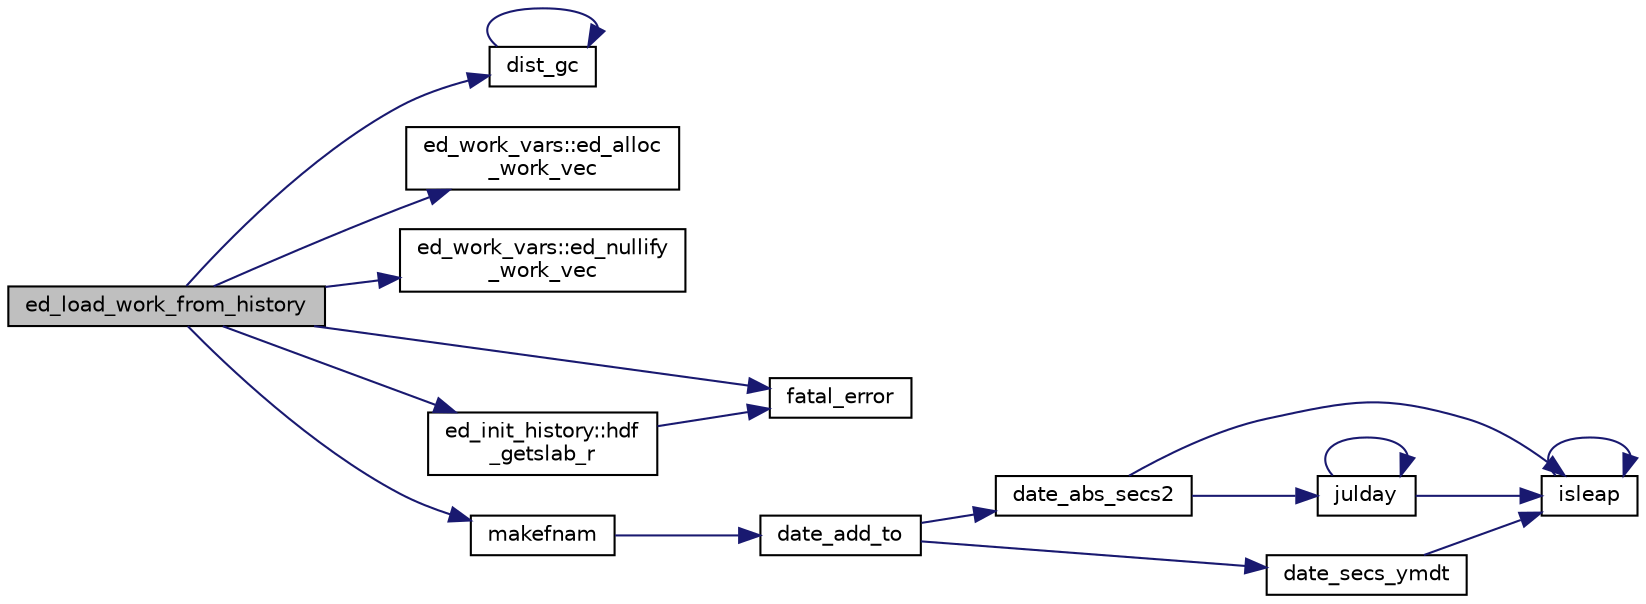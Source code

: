 digraph "ed_load_work_from_history"
{
 // LATEX_PDF_SIZE
  edge [fontname="Helvetica",fontsize="10",labelfontname="Helvetica",labelfontsize="10"];
  node [fontname="Helvetica",fontsize="10",shape=record];
  rankdir="LR";
  Node1 [label="ed_load_work_from_history",height=0.2,width=0.4,color="black", fillcolor="grey75", style="filled", fontcolor="black",tooltip=" "];
  Node1 -> Node2 [color="midnightblue",fontsize="10",style="solid"];
  Node2 [label="dist_gc",height=0.2,width=0.4,color="black", fillcolor="white", style="filled",URL="$great__circle_8f90.html#abff00715b3227e38afe4c1a67416e4d2",tooltip=" "];
  Node2 -> Node2 [color="midnightblue",fontsize="10",style="solid"];
  Node1 -> Node3 [color="midnightblue",fontsize="10",style="solid"];
  Node3 [label="ed_work_vars::ed_alloc\l_work_vec",height=0.2,width=0.4,color="black", fillcolor="white", style="filled",URL="$namespaceed__work__vars.html#a5df6efe6c5b192d365161ad999858f25",tooltip=" "];
  Node1 -> Node4 [color="midnightblue",fontsize="10",style="solid"];
  Node4 [label="ed_work_vars::ed_nullify\l_work_vec",height=0.2,width=0.4,color="black", fillcolor="white", style="filled",URL="$namespaceed__work__vars.html#a328d5a0e766e58bd6e2b015fa91ad8db",tooltip=" "];
  Node1 -> Node5 [color="midnightblue",fontsize="10",style="solid"];
  Node5 [label="fatal_error",height=0.2,width=0.4,color="black", fillcolor="white", style="filled",URL="$fatal__error_8_f90.html#a2a2bff228716ab48a81c795b348d1665",tooltip=" "];
  Node1 -> Node6 [color="midnightblue",fontsize="10",style="solid"];
  Node6 [label="ed_init_history::hdf\l_getslab_r",height=0.2,width=0.4,color="black", fillcolor="white", style="filled",URL="$namespaceed__init__history.html#a1b9d6cc3c6107d401da7ef1b39e5b660",tooltip=" "];
  Node6 -> Node5 [color="midnightblue",fontsize="10",style="solid"];
  Node1 -> Node7 [color="midnightblue",fontsize="10",style="solid"];
  Node7 [label="makefnam",height=0.2,width=0.4,color="black", fillcolor="white", style="filled",URL="$utils__f_8f90.html#a8918adb41c1a9ae40d85373da53742db",tooltip=" "];
  Node7 -> Node8 [color="midnightblue",fontsize="10",style="solid"];
  Node8 [label="date_add_to",height=0.2,width=0.4,color="black", fillcolor="white", style="filled",URL="$dateutils_8f90.html#a14143487767c309bad9fe0bef4365fda",tooltip=" "];
  Node8 -> Node9 [color="midnightblue",fontsize="10",style="solid"];
  Node9 [label="date_abs_secs2",height=0.2,width=0.4,color="black", fillcolor="white", style="filled",URL="$dateutils_8f90.html#a56423cc8c95e08c48faaadf0ae9a2100",tooltip=" "];
  Node9 -> Node10 [color="midnightblue",fontsize="10",style="solid"];
  Node10 [label="isleap",height=0.2,width=0.4,color="black", fillcolor="white", style="filled",URL="$dateutils_8f90.html#acbfdb1c78beb593447108203011b380c",tooltip=" "];
  Node10 -> Node10 [color="midnightblue",fontsize="10",style="solid"];
  Node9 -> Node11 [color="midnightblue",fontsize="10",style="solid"];
  Node11 [label="julday",height=0.2,width=0.4,color="black", fillcolor="white", style="filled",URL="$dateutils_8f90.html#ab4306c1f20ef02cf582fb1050fa0c5d9",tooltip=" "];
  Node11 -> Node10 [color="midnightblue",fontsize="10",style="solid"];
  Node11 -> Node11 [color="midnightblue",fontsize="10",style="solid"];
  Node8 -> Node12 [color="midnightblue",fontsize="10",style="solid"];
  Node12 [label="date_secs_ymdt",height=0.2,width=0.4,color="black", fillcolor="white", style="filled",URL="$dateutils_8f90.html#abd0aaee09a0949cfef32003dae34f41d",tooltip=" "];
  Node12 -> Node10 [color="midnightblue",fontsize="10",style="solid"];
}
